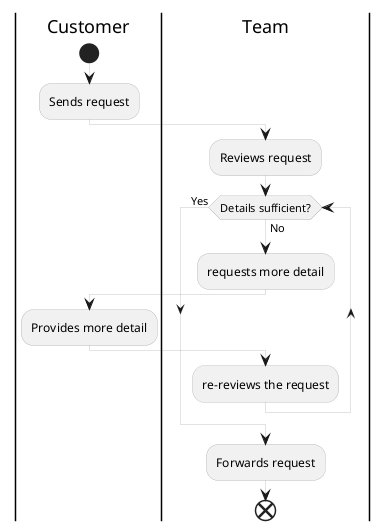 {
  "sha1": "j7utiw1tbxwnyaplxbs0842fd35rf2y",
  "insertion": {
    "when": "2024-06-03T18:59:31.586Z",
    "user": "plantuml@gmail.com"
  }
}
@startuml
skinparam ActivityBorderThickness 0.1
|Customer|
start
:Sends request;
|Team|
:Reviews request; 
while (Details sufficient?) is (No)
:requests more detail;
        |Customer|
        :Provides more detail;
        |Team|
:re-reviews the request;
endwhile (Yes)
:Forwards request;
end
@enduml
